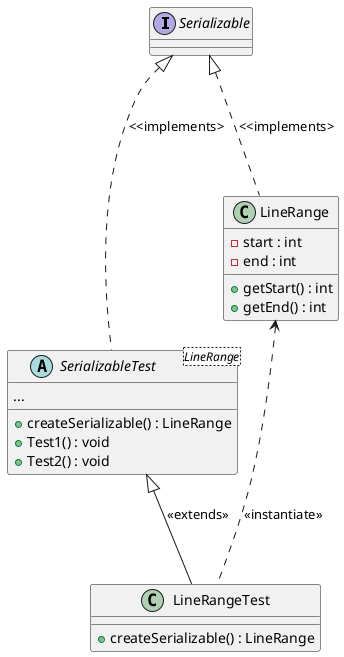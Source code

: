 @startuml

interface Serializable

abstract class SerializableTest<LineRange> {
+ createSerializable() : LineRange
+ Test1() : void
+ Test2() : void
...
}

class LineRangeTest {
+ createSerializable() : LineRange
}

class LineRange {
- start : int
- end : int
+ getStart() : int
+ getEnd() : int
}

Serializable <|-.- SerializableTest : <<implements>
Serializable <|-.- LineRange : <<implements>

SerializableTest <|-- LineRangeTest : <<extends>>

LineRange <-.- LineRangeTest : <<instantiate>>

@enduml